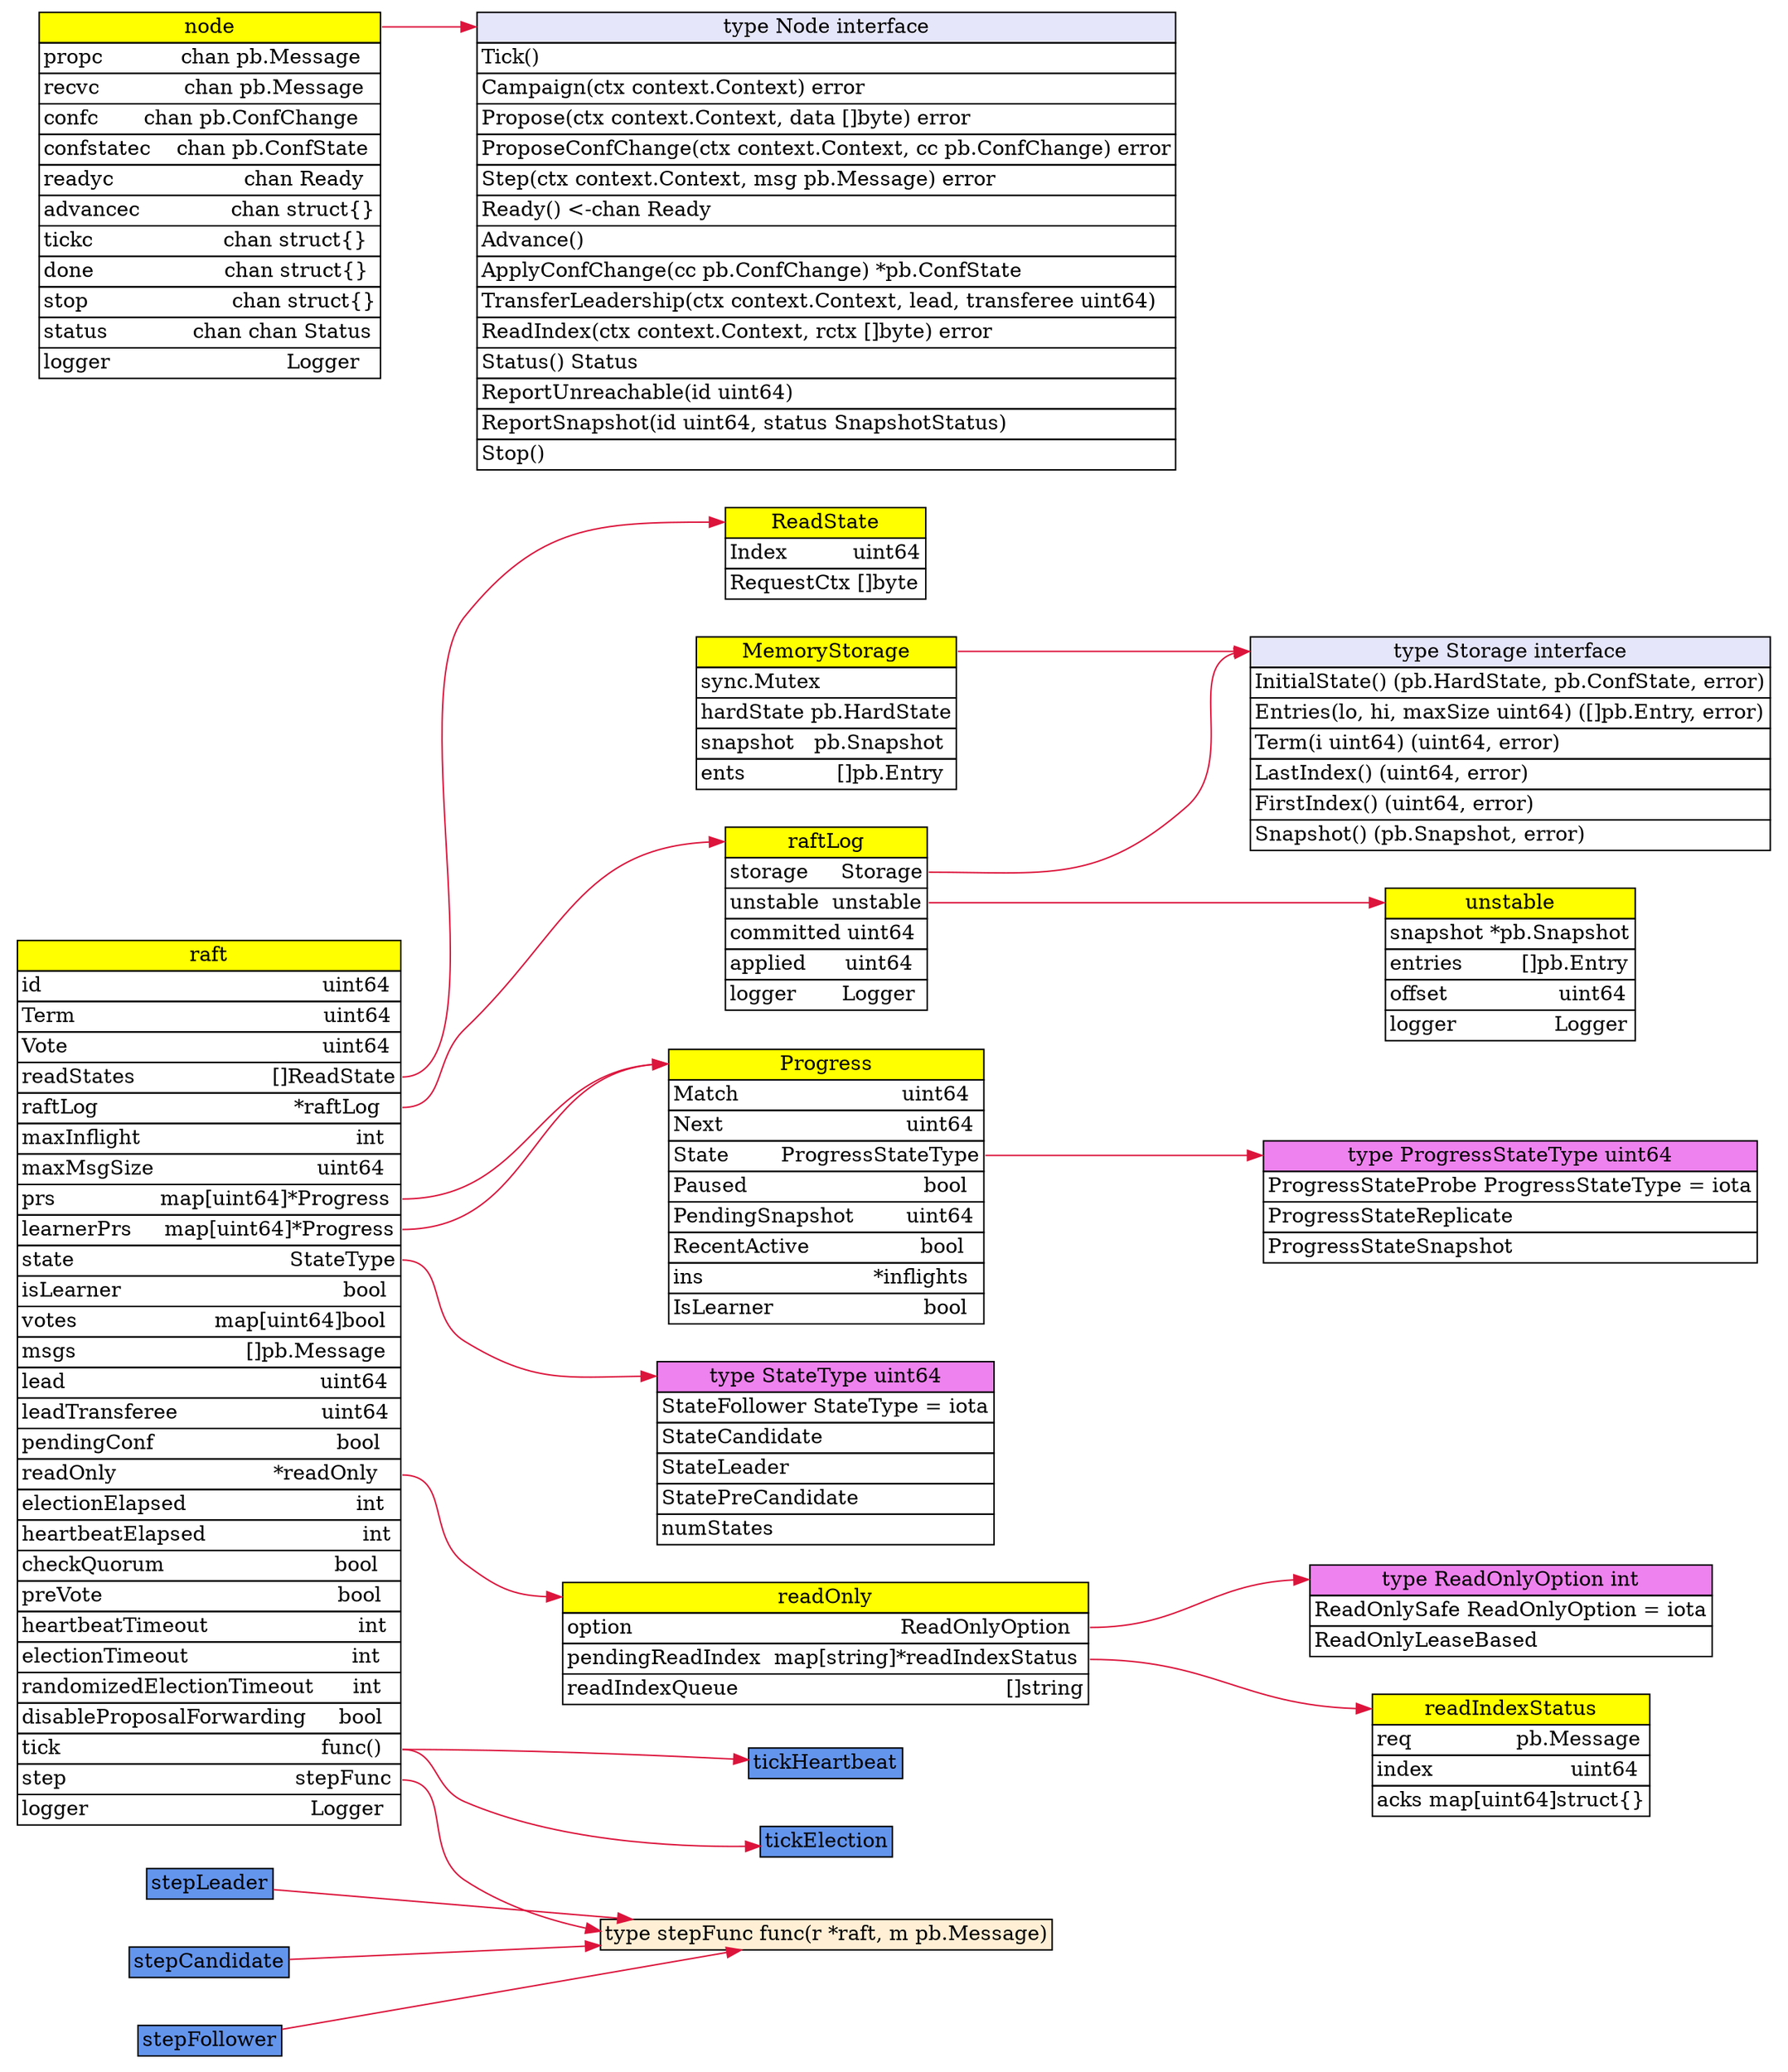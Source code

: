 digraph Raft {
    rankdir=LR;
    edge [fontname = "Verdana", fontsize = 10, color="crimson", style="solid"];
 
    raft [shape="none" label=<<table border="0" cellspacing="0">
    <tr><td bgcolor="yellow" border="1">raft</td></tr>
	<tr><td border="1" align="left">id&nbsp;&nbsp;&nbsp;&nbsp;&nbsp;&nbsp;&nbsp;&nbsp;&nbsp;&nbsp;&nbsp;&nbsp;&nbsp;&nbsp;&nbsp;&nbsp;&nbsp;&nbsp;&nbsp;&nbsp;&nbsp;&nbsp;&nbsp;&nbsp;&nbsp;&nbsp;&nbsp;&nbsp;&nbsp;&nbsp;&nbsp;&nbsp;&nbsp;&nbsp;&nbsp;&nbsp;&nbsp;&nbsp;&nbsp;&nbsp;&nbsp;&nbsp;&nbsp;uint64</td></tr>
	<tr><td border="1" align="left">Term&nbsp;&nbsp;&nbsp;&nbsp;&nbsp;&nbsp;&nbsp;&nbsp;&nbsp;&nbsp;&nbsp;&nbsp;&nbsp;&nbsp;&nbsp;&nbsp;&nbsp;&nbsp;&nbsp;&nbsp;&nbsp;&nbsp;&nbsp;&nbsp;&nbsp;&nbsp;&nbsp;&nbsp;&nbsp;&nbsp;&nbsp;&nbsp;&nbsp;&nbsp;&nbsp;&nbsp;&nbsp;&nbsp;uint64</td></tr>
	<tr><td border="1" align="left">Vote&nbsp;&nbsp;&nbsp;&nbsp;&nbsp;&nbsp;&nbsp;&nbsp;&nbsp;&nbsp;&nbsp;&nbsp;&nbsp;&nbsp;&nbsp;&nbsp;&nbsp;&nbsp;&nbsp;&nbsp;&nbsp;&nbsp;&nbsp;&nbsp;&nbsp;&nbsp;&nbsp;&nbsp;&nbsp;&nbsp;&nbsp;&nbsp;&nbsp;&nbsp;&nbsp;&nbsp;&nbsp;&nbsp;&nbsp;uint64</td></tr>
	<tr><td border="1" align="left" port="read_state">readStates&nbsp;&nbsp;&nbsp;&nbsp;&nbsp;&nbsp;&nbsp;&nbsp;&nbsp;&nbsp;&nbsp;&nbsp;&nbsp;&nbsp;&nbsp;&nbsp;&nbsp;&nbsp;&nbsp;&nbsp;&nbsp;[]ReadState</td></tr>
	<tr><td border="1" align="left" port="log">raftLog&nbsp;&nbsp;&nbsp;&nbsp;&nbsp;&nbsp;&nbsp;&nbsp;&nbsp;&nbsp;&nbsp;&nbsp;&nbsp;&nbsp;&nbsp;&nbsp;&nbsp;&nbsp;&nbsp;&nbsp;&nbsp;&nbsp;&nbsp;&nbsp;&nbsp;&nbsp;&nbsp;&nbsp;&nbsp;&nbsp;*raftLog</td></tr>
	<tr><td border="1" align="left">maxInflight&nbsp;&nbsp;&nbsp;&nbsp;&nbsp;&nbsp;&nbsp;&nbsp;&nbsp;&nbsp;&nbsp;&nbsp;&nbsp;&nbsp;&nbsp;&nbsp;&nbsp;&nbsp;&nbsp;&nbsp;&nbsp;&nbsp;&nbsp;&nbsp;&nbsp;&nbsp;&nbsp;&nbsp;&nbsp;&nbsp;&nbsp;&nbsp;&nbsp;int</td></tr>
	<tr><td border="1" align="left">maxMsgSize&nbsp;&nbsp;&nbsp;&nbsp;&nbsp;&nbsp;&nbsp;&nbsp;&nbsp;&nbsp;&nbsp;&nbsp;&nbsp;&nbsp;&nbsp;&nbsp;&nbsp;&nbsp;&nbsp;&nbsp;&nbsp;&nbsp;&nbsp;&nbsp;&nbsp;uint64</td></tr>
	<tr><td border="1" align="left" port="prs">prs&nbsp;&nbsp;&nbsp;&nbsp;&nbsp;&nbsp;&nbsp;&nbsp;&nbsp;&nbsp;&nbsp;&nbsp;&nbsp;&nbsp;&nbsp;&nbsp;map[uint64]*Progress</td></tr>
	<tr><td border="1" align="left" port="learner_prs">learnerPrs&nbsp;&nbsp;&nbsp;&nbsp;&nbsp;map[uint64]*Progress</td></tr>
	<tr><td border="1" align="left" port="state">state&nbsp;&nbsp;&nbsp;&nbsp;&nbsp;&nbsp;&nbsp;&nbsp;&nbsp;&nbsp;&nbsp;&nbsp;&nbsp;&nbsp;&nbsp;&nbsp;&nbsp;&nbsp;&nbsp;&nbsp;&nbsp;&nbsp;&nbsp;&nbsp;&nbsp;&nbsp;&nbsp;&nbsp;&nbsp;&nbsp;&nbsp;&nbsp;&nbsp;StateType</td></tr>
	<tr><td border="1" align="left">isLearner&nbsp;&nbsp;&nbsp;&nbsp;&nbsp;&nbsp;&nbsp;&nbsp;&nbsp;&nbsp;&nbsp;&nbsp;&nbsp;&nbsp;&nbsp;&nbsp;&nbsp;&nbsp;&nbsp;&nbsp;&nbsp;&nbsp;&nbsp;&nbsp;&nbsp;&nbsp;&nbsp;&nbsp;&nbsp;&nbsp;&nbsp;&nbsp;&nbsp;&nbsp;bool</td></tr>
	<tr><td border="1" align="left">votes&nbsp;&nbsp;&nbsp;&nbsp;&nbsp;&nbsp;&nbsp;&nbsp;&nbsp;&nbsp;&nbsp;&nbsp;&nbsp;&nbsp;&nbsp;&nbsp;&nbsp;&nbsp;&nbsp;&nbsp;&nbsp;map[uint64]bool</td></tr>
	<tr><td border="1" align="left">msgs&nbsp;&nbsp;&nbsp;&nbsp;&nbsp;&nbsp;&nbsp;&nbsp;&nbsp;&nbsp;&nbsp;&nbsp;&nbsp;&nbsp;&nbsp;&nbsp;&nbsp;&nbsp;&nbsp;&nbsp;&nbsp;&nbsp;&nbsp;&nbsp;&nbsp;&nbsp;[]pb.Message</td></tr>
	<tr><td border="1" align="left">lead&nbsp;&nbsp;&nbsp;&nbsp;&nbsp;&nbsp;&nbsp;&nbsp;&nbsp;&nbsp;&nbsp;&nbsp;&nbsp;&nbsp;&nbsp;&nbsp;&nbsp;&nbsp;&nbsp;&nbsp;&nbsp;&nbsp;&nbsp;&nbsp;&nbsp;&nbsp;&nbsp;&nbsp;&nbsp;&nbsp;&nbsp;&nbsp;&nbsp;&nbsp;&nbsp;&nbsp;&nbsp;&nbsp;&nbsp;uint64</td></tr>
	<tr><td border="1" align="left">leadTransferee&nbsp;&nbsp;&nbsp;&nbsp;&nbsp;&nbsp;&nbsp;&nbsp;&nbsp;&nbsp;&nbsp;&nbsp;&nbsp;&nbsp;&nbsp;&nbsp;&nbsp;&nbsp;&nbsp;&nbsp;&nbsp;&nbsp;uint64</td></tr>
	<tr><td border="1" align="left">pendingConf&nbsp;&nbsp;&nbsp;&nbsp;&nbsp;&nbsp;&nbsp;&nbsp;&nbsp;&nbsp;&nbsp;&nbsp;&nbsp;&nbsp;&nbsp;&nbsp;&nbsp;&nbsp;&nbsp;&nbsp;&nbsp;&nbsp;&nbsp;&nbsp;&nbsp;&nbsp;&nbsp;&nbsp;bool</td></tr>
	<tr><td border="1" align="left" port="read_only">readOnly&nbsp;&nbsp;&nbsp;&nbsp;&nbsp;&nbsp;&nbsp;&nbsp;&nbsp;&nbsp;&nbsp;&nbsp;&nbsp;&nbsp;&nbsp;&nbsp;&nbsp;&nbsp;&nbsp;&nbsp;&nbsp;&nbsp;&nbsp;&nbsp;*readOnly</td></tr>
	<tr><td border="1" align="left">electionElapsed&nbsp;&nbsp;&nbsp;&nbsp;&nbsp;&nbsp;&nbsp;&nbsp;&nbsp;&nbsp;&nbsp;&nbsp;&nbsp;&nbsp;&nbsp;&nbsp;&nbsp;&nbsp;&nbsp;&nbsp;&nbsp;&nbsp;&nbsp;&nbsp;&nbsp;&nbsp;int</td></tr>
	<tr><td border="1" align="left">heartbeatElapsed&nbsp;&nbsp;&nbsp;&nbsp;&nbsp;&nbsp;&nbsp;&nbsp;&nbsp;&nbsp;&nbsp;&nbsp;&nbsp;&nbsp;&nbsp;&nbsp;&nbsp;&nbsp;&nbsp;&nbsp;&nbsp;&nbsp;&nbsp;&nbsp;int</td></tr>
	<tr><td border="1" align="left">checkQuorum&nbsp;&nbsp;&nbsp;&nbsp;&nbsp;&nbsp;&nbsp;&nbsp;&nbsp;&nbsp;&nbsp;&nbsp;&nbsp;&nbsp;&nbsp;&nbsp;&nbsp;&nbsp;&nbsp;&nbsp;&nbsp;&nbsp;&nbsp;&nbsp;&nbsp;&nbsp;bool</td></tr>
	<tr><td border="1" align="left">preVote&nbsp;&nbsp;&nbsp;&nbsp;&nbsp;&nbsp;&nbsp;&nbsp;&nbsp;&nbsp;&nbsp;&nbsp;&nbsp;&nbsp;&nbsp;&nbsp;&nbsp;&nbsp;&nbsp;&nbsp;&nbsp;&nbsp;&nbsp;&nbsp;&nbsp;&nbsp;&nbsp;&nbsp;&nbsp;&nbsp;&nbsp;&nbsp;&nbsp;&nbsp;&nbsp;&nbsp;bool</td></tr>
	<tr><td border="1" align="left">heartbeatTimeout&nbsp;&nbsp;&nbsp;&nbsp;&nbsp;&nbsp;&nbsp;&nbsp;&nbsp;&nbsp;&nbsp;&nbsp;&nbsp;&nbsp;&nbsp;&nbsp;&nbsp;&nbsp;&nbsp;&nbsp;&nbsp;&nbsp;&nbsp;int</td></tr>
	<tr><td border="1" align="left">electionTimeout&nbsp;&nbsp;&nbsp;&nbsp;&nbsp;&nbsp;&nbsp;&nbsp;&nbsp;&nbsp;&nbsp;&nbsp;&nbsp;&nbsp;&nbsp;&nbsp;&nbsp;&nbsp;&nbsp;&nbsp;&nbsp;&nbsp;&nbsp;&nbsp;&nbsp;int</td></tr>
	<tr><td border="1" align="left">randomizedElectionTimeout&nbsp;&nbsp;&nbsp;&nbsp;&nbsp;&nbsp;int</td></tr>
	<tr><td border="1" align="left">disableProposalForwarding&nbsp;&nbsp;&nbsp;&nbsp;&nbsp;bool</td></tr>
	<tr><td border="1" align="left" port="tick_function">tick&nbsp;&nbsp;&nbsp;&nbsp;&nbsp;&nbsp;&nbsp;&nbsp;&nbsp;&nbsp;&nbsp;&nbsp;&nbsp;&nbsp;&nbsp;&nbsp;&nbsp;&nbsp;&nbsp;&nbsp;&nbsp;&nbsp;&nbsp;&nbsp;&nbsp;&nbsp;&nbsp;&nbsp;&nbsp;&nbsp;&nbsp;&nbsp;&nbsp;&nbsp;&nbsp;&nbsp;&nbsp;&nbsp;&nbsp;&nbsp;func()</td></tr>
	<tr><td border="1" align="left" port="step_function">step&nbsp;&nbsp;&nbsp;&nbsp;&nbsp;&nbsp;&nbsp;&nbsp;&nbsp;&nbsp;&nbsp;&nbsp;&nbsp;&nbsp;&nbsp;&nbsp;&nbsp;&nbsp;&nbsp;&nbsp;&nbsp;&nbsp;&nbsp;&nbsp;&nbsp;&nbsp;&nbsp;&nbsp;&nbsp;&nbsp;&nbsp;&nbsp;&nbsp;&nbsp;&nbsp;stepFunc</td></tr>
	<tr><td border="1" align="left">logger&nbsp;&nbsp;&nbsp;&nbsp;&nbsp;&nbsp;&nbsp;&nbsp;&nbsp;&nbsp;&nbsp;&nbsp;&nbsp;&nbsp;&nbsp;&nbsp;&nbsp;&nbsp;&nbsp;&nbsp;&nbsp;&nbsp;&nbsp;&nbsp;&nbsp;&nbsp;&nbsp;&nbsp;&nbsp;&nbsp;&nbsp;&nbsp;&nbsp;&nbsp;Logger</td></tr>
    </table>>];

    raftLog [shape="none" label=<<table border="0" cellspacing="0">
    <tr><td bgcolor="yellow" border="1" port="head">raftLog</td></tr>
	<tr><td border="1" align="left" port="storage">storage&nbsp;&nbsp;&nbsp;&nbsp;&nbsp;Storage</td></tr>
	<tr><td border="1" align="left" port="unstable">unstable&nbsp;&nbsp;unstable</td></tr>
	<tr><td border="1" align="left">committed&nbsp;uint64</td></tr>
	<tr><td border="1" align="left">applied&nbsp;&nbsp;&nbsp;&nbsp;&nbsp;&nbsp;uint64</td></tr>
	<tr><td border="1" align="left">logger&nbsp;&nbsp;&nbsp;&nbsp;&nbsp;&nbsp;&nbsp;Logger</td></tr>
    </table>>];

    readOnly [shape="none" label=<<table border="0" cellspacing="0">
    <tr><td bgcolor="yellow" border="1" port="head">readOnly</td></tr>
	<tr><td border="1" align="left" port="option">option&nbsp;&nbsp;&nbsp;&nbsp;&nbsp;&nbsp;&nbsp;&nbsp;&nbsp;&nbsp;&nbsp;&nbsp;&nbsp;&nbsp;&nbsp;&nbsp;&nbsp;&nbsp;&nbsp;&nbsp;&nbsp;&nbsp;&nbsp;&nbsp;&nbsp;&nbsp;&nbsp;&nbsp;&nbsp;&nbsp;&nbsp;&nbsp;&nbsp;&nbsp;&nbsp;&nbsp;&nbsp;&nbsp;&nbsp;&nbsp;&nbsp;ReadOnlyOption</td></tr>
	<tr><td border="1" align="left" port="status">pendingReadIndex&nbsp;&nbsp;map[string]*readIndexStatus</td></tr>
	<tr><td border="1" align="left">readIndexQueue&nbsp;&nbsp;&nbsp;&nbsp;&nbsp;&nbsp;&nbsp;&nbsp;&nbsp;&nbsp;&nbsp;&nbsp;&nbsp;&nbsp;&nbsp;&nbsp;&nbsp;&nbsp;&nbsp;&nbsp;&nbsp;&nbsp;&nbsp;&nbsp;&nbsp;&nbsp;&nbsp;&nbsp;&nbsp;&nbsp;&nbsp;&nbsp;&nbsp;&nbsp;&nbsp;&nbsp;&nbsp;&nbsp;&nbsp;&nbsp;&nbsp;[]string</td></tr>
    </table>>];

    readIndexStatus [shape="none" label=<<table border="0" cellspacing="0">
    <tr><td bgcolor="yellow" border="1" port="head">readIndexStatus</td></tr>
	<tr><td border="1" align="left">req&nbsp;&nbsp;&nbsp;&nbsp;&nbsp;&nbsp;&nbsp;&nbsp;&nbsp;&nbsp;&nbsp;&nbsp;&nbsp;&nbsp;&nbsp;&nbsp;pb.Message</td></tr>
	<tr><td border="1" align="left">index&nbsp;&nbsp;&nbsp;&nbsp;&nbsp;&nbsp;&nbsp;&nbsp;&nbsp;&nbsp;&nbsp;&nbsp;&nbsp;&nbsp;&nbsp;&nbsp;&nbsp;&nbsp;&nbsp;&nbsp;&nbsp;uint64</td></tr>
	<tr><td border="1" align="left">acks&nbsp;map[uint64]struct{}</td></tr>
    </table>>];

    Progress [shape="none" label=<<table border="0" cellspacing="0">
    <tr><td bgcolor="yellow" border="1" port="head">Progress</td></tr>
	<tr><td border="1" align="left">Match&nbsp;&nbsp;&nbsp;&nbsp;&nbsp;&nbsp;&nbsp;&nbsp;&nbsp;&nbsp;&nbsp;&nbsp;&nbsp;&nbsp;&nbsp;&nbsp;&nbsp;&nbsp;&nbsp;&nbsp;&nbsp;&nbsp;&nbsp;&nbsp;&nbsp;uint64</td></tr>
	<tr><td border="1" align="left">Next&nbsp;&nbsp;&nbsp;&nbsp;&nbsp;&nbsp;&nbsp;&nbsp;&nbsp;&nbsp;&nbsp;&nbsp;&nbsp;&nbsp;&nbsp;&nbsp;&nbsp;&nbsp;&nbsp;&nbsp;&nbsp;&nbsp;&nbsp;&nbsp;&nbsp;&nbsp;&nbsp;&nbsp;uint64</td></tr>
	<tr><td border="1" align="left" port="state">State&nbsp;&nbsp;&nbsp;&nbsp;&nbsp;&nbsp;&nbsp;&nbsp;ProgressStateType</td></tr>
	<tr><td border="1" align="left">Paused&nbsp;&nbsp;&nbsp;&nbsp;&nbsp;&nbsp;&nbsp;&nbsp;&nbsp;&nbsp;&nbsp;&nbsp;&nbsp;&nbsp;&nbsp;&nbsp;&nbsp;&nbsp;&nbsp;&nbsp;&nbsp;&nbsp;&nbsp;&nbsp;&nbsp;&nbsp;&nbsp;bool</td></tr>
	<tr><td border="1" align="left">PendingSnapshot&nbsp;&nbsp;&nbsp;&nbsp;&nbsp;&nbsp;&nbsp;&nbsp;uint64</td></tr>
	<tr><td border="1" align="left">RecentActive&nbsp;&nbsp;&nbsp;&nbsp;&nbsp;&nbsp;&nbsp;&nbsp;&nbsp;&nbsp;&nbsp;&nbsp;&nbsp;&nbsp;&nbsp;&nbsp;&nbsp;bool</td></tr>
	<tr><td border="1" align="left">ins&nbsp;&nbsp;&nbsp;&nbsp;&nbsp;&nbsp;&nbsp;&nbsp;&nbsp;&nbsp;&nbsp;&nbsp;&nbsp;&nbsp;&nbsp;&nbsp;&nbsp;&nbsp;&nbsp;&nbsp;&nbsp;&nbsp;&nbsp;&nbsp;&nbsp;&nbsp;*inflights</td></tr>
	<tr><td border="1" align="left">IsLearner&nbsp;&nbsp;&nbsp;&nbsp;&nbsp;&nbsp;&nbsp;&nbsp;&nbsp;&nbsp;&nbsp;&nbsp;&nbsp;&nbsp;&nbsp;&nbsp;&nbsp;&nbsp;&nbsp;&nbsp;&nbsp;&nbsp;&nbsp;bool</td></tr>
    </table>>];

    ProgressStateType [shape="none" label=<<table border="0" cellspacing="0">
    <tr><td bgcolor="#EE82EE" border="1" port="head">type ProgressStateType uint64</td></tr>
    <tr><td border="1" align="left">ProgressStateProbe ProgressStateType = iota</td></tr>
    <tr><td border="1" align="left">ProgressStateReplicate</td></tr>
    <tr><td border="1" align="left">ProgressStateSnapshot</td></tr>
    </table>>];

    ReadOnlyOption[shape="none" label=<<table border="0" cellspacing="0">
    <tr><td bgcolor="#EE82EE" border="1" port="head">type ReadOnlyOption int</td></tr>
    <tr><td border="1" align="left">ReadOnlySafe ReadOnlyOption = iota</td></tr>
    <tr><td border="1" align="left">ReadOnlyLeaseBased</td></tr>
    </table>>];

    StateType[shape="none" label=<<table border="0" cellspacing="0">
    <tr><td bgcolor="#EE82EE" border="1" port="head">type StateType uint64</td></tr>
    <tr><td border="1" align="left">StateFollower StateType = iota</td></tr>
    <tr><td border="1" align="left">StateCandidate</td></tr>
    <tr><td border="1" align="left">StateLeader</td></tr>
    <tr><td border="1" align="left">StatePreCandidate</td></tr>
    <tr><td border="1" align="left">numStates</td></tr>
    </table>>];

    Storage[shape="none" label=<<table border="0" cellspacing="0">
    <tr><td bgcolor="#E6E6FA" border="1" port="head">type Storage interface</td></tr>
    <tr><td border="1" align="left">InitialState() (pb.HardState, pb.ConfState, error)</td></tr>
    <tr><td border="1" align="left">Entries(lo, hi, maxSize uint64) ([]pb.Entry, error)</td></tr>
    <tr><td border="1" align="left">Term(i uint64) (uint64, error)</td></tr>
    <tr><td border="1" align="left">LastIndex() (uint64, error)</td></tr>
    <tr><td border="1" align="left">FirstIndex() (uint64, error)</td></tr>
    <tr><td border="1" align="left">Snapshot() (pb.Snapshot, error)</td></tr>
    </table>>];

    MemoryStorage[shape="none" label=<<table border="0" cellspacing="0">
    <tr><td bgcolor="yellow" border="1" port="head">MemoryStorage</td></tr>
    <tr><td border="1" align="left">sync.Mutex</td></tr>
    <tr><td border="1" align="left">hardState&nbsp;pb.HardState</td></tr>
    <tr><td border="1" align="left">snapshot&nbsp;&nbsp;&nbsp;pb.Snapshot</td></tr>
    <tr><td border="1" align="left">ents&nbsp;&nbsp;&nbsp;&nbsp;&nbsp;&nbsp;&nbsp;&nbsp;&nbsp;&nbsp;&nbsp;&nbsp;&nbsp;&nbsp;[]pb.Entry</td></tr>
    </table>>];

    unstable[shape="none" label=<<table border="0" cellspacing="0">
    <tr><td bgcolor="yellow" border="1" port="head">unstable</td></tr>
    <tr><td border="1" align="left">snapshot&nbsp;*pb.Snapshot</td></tr>
    <tr><td border="1" align="left">entries&nbsp;&nbsp;&nbsp;&nbsp;&nbsp;&nbsp;&nbsp;&nbsp;&nbsp;[]pb.Entry</td></tr>
    <tr><td border="1" align="left">offset&nbsp;&nbsp;&nbsp;&nbsp;&nbsp;&nbsp;&nbsp;&nbsp;&nbsp;&nbsp;&nbsp;&nbsp;&nbsp;&nbsp;&nbsp;&nbsp;&nbsp;uint64</td></tr>
    <tr><td border="1" align="left">logger&nbsp;&nbsp;&nbsp;&nbsp;&nbsp;&nbsp;&nbsp;&nbsp;&nbsp;&nbsp;&nbsp;&nbsp;&nbsp;&nbsp;&nbsp;Logger</td></tr>
    </table>>];

    ReadState[shape="none" label=<<table border="0" cellspacing="0">
    <tr><td bgcolor="yellow" border="1" port="head">ReadState</td></tr>
    <tr><td border="1" align="left">Index&nbsp;&nbsp;&nbsp;&nbsp;&nbsp;&nbsp;&nbsp;&nbsp;&nbsp;&nbsp;uint64</td></tr>
    <tr><td border="1" align="left">RequestCtx&nbsp;[]byte</td></tr>
    </table>>];

    stepFunc[shape="none" label=<<table border="0" cellspacing="0">
    <tr><td bgcolor="#FFEFD5" border="1" port="head">type stepFunc func(r *raft, m pb.Message)</td></tr>
    </table>>];

    stepCandidate[shape="none" label=<<table border="0" cellspacing="0">
    <tr><td bgcolor="#6495ED" border="1" port="head">stepCandidate</td></tr>
    </table>>];

    stepFollower[shape="none" label=<<table border="0" cellspacing="0">
    <tr><td bgcolor="#6495ED" border="1" port="head">stepFollower</td></tr>
    </table>>];

    stepLeader[shape="none" label=<<table border="0" cellspacing="0">
    <tr><td bgcolor="#6495ED" border="1" port="head">stepLeader</td></tr>
    </table>>];

    tickElection[shape="none" label=<<table border="0" cellspacing="0">
    <tr><td bgcolor="#6495ED" border="1" port="head">tickElection</td></tr>
    </table>>];

    tickHeartbeat[shape="none" label=<<table border="0" cellspacing="0">
    <tr><td bgcolor="#6495ED" border="1" port="head">tickHeartbeat</td></tr>
    </table>>];

    inode [shape="none" label=<<table border="0" cellspacing="0">
    <tr><td bgcolor="#E6E6FA" border="1" port="head">type Node interface</td></tr>
    <tr><td border="1" align="left">Tick()</td></tr>
    <tr><td border="1" align="left">Campaign(ctx context.Context) error</td></tr>
    <tr><td border="1" align="left">Propose(ctx context.Context, data []byte) error</td></tr>
    <tr><td border="1" align="left">ProposeConfChange(ctx context.Context, cc pb.ConfChange) error</td></tr>
    <tr><td border="1" align="left">Step(ctx context.Context, msg pb.Message) error</td></tr>
    <tr><td border="1" align="left">Ready() &lt;-chan Ready</td></tr>
    <tr><td border="1" align="left">Advance()</td></tr>
    <tr><td border="1" align="left">ApplyConfChange(cc pb.ConfChange) *pb.ConfState</td></tr>
    <tr><td border="1" align="left">TransferLeadership(ctx context.Context, lead, transferee uint64)</td></tr>
    <tr><td border="1" align="left">ReadIndex(ctx context.Context, rctx []byte) error</td></tr>
    <tr><td border="1" align="left">Status() Status</td></tr>
    <tr><td border="1" align="left">ReportUnreachable(id uint64)</td></tr>
    <tr><td border="1" align="left">ReportSnapshot(id uint64, status SnapshotStatus)</td></tr>
    <tr><td border="1" align="left">Stop()</td></tr>
    </table>>];


    xnode[shape="none" label=<<table border="0" cellspacing="0">
    <tr><td bgcolor="yellow" border="1" port="head">node</td></tr>

	<tr><td border="1" align="left">propc&nbsp;&nbsp;&nbsp;&nbsp;   &nbsp;&nbsp;&nbsp;&nbsp;&nbsp;chan pb.Message</td></tr>
	<tr><td border="1" align="left">recvc&nbsp;&nbsp;&nbsp;&nbsp;&nbsp;&nbsp;&nbsp;&nbsp;&nbsp;&nbsp;&nbsp;&nbsp;&nbsp;chan pb.Message</td></tr>
	<tr><td border="1" align="left">confc&nbsp;&nbsp;&nbsp;&nbsp;&nbsp;&nbsp;&nbsp;chan pb.ConfChange</td></tr>
	<tr><td border="1" align="left">confstatec&nbsp;&nbsp;&nbsp;&nbsp;chan pb.ConfState</td></tr>
	<tr><td border="1" align="left">readyc&nbsp;&nbsp;&nbsp;&nbsp;&nbsp;&nbsp;&nbsp;&nbsp;&nbsp;&nbsp;&nbsp;&nbsp;&nbsp;&nbsp;&nbsp;&nbsp;&nbsp;&nbsp;&nbsp;&nbsp;chan Ready</td></tr>
	<tr><td border="1" align="left">advancec&nbsp;&nbsp;&nbsp;&nbsp;&nbsp;&nbsp;&nbsp;&nbsp;&nbsp;&nbsp;&nbsp;&nbsp;&nbsp;&nbsp;chan struct{}</td></tr>
	<tr><td border="1" align="left">tickc&nbsp;&nbsp;&nbsp;&nbsp;&nbsp;&nbsp;&nbsp;&nbsp;&nbsp;&nbsp;&nbsp;&nbsp;&nbsp;&nbsp;&nbsp;&nbsp;&nbsp;&nbsp;&nbsp;&nbsp;chan struct{}</td></tr>
	<tr><td border="1" align="left">done&nbsp;&nbsp;&nbsp;&nbsp;&nbsp;&nbsp;&nbsp;&nbsp;&nbsp;&nbsp;&nbsp;&nbsp;&nbsp;&nbsp;&nbsp;&nbsp;&nbsp;&nbsp;&nbsp;&nbsp;chan struct{}</td></tr>
	<tr><td border="1" align="left">stop&nbsp;&nbsp;&nbsp;&nbsp;&nbsp;&nbsp;&nbsp;&nbsp;&nbsp;&nbsp;&nbsp;&nbsp;&nbsp;&nbsp;&nbsp;&nbsp;&nbsp;&nbsp;&nbsp;&nbsp;&nbsp;&nbsp;chan struct{}</td></tr>
	<tr><td border="1" align="left">status&nbsp;&nbsp;&nbsp;&nbsp;&nbsp;&nbsp;&nbsp;&nbsp;&nbsp;&nbsp;&nbsp;&nbsp;&nbsp;chan chan Status</td></tr>
	<tr><td border="1" align="left">logger&nbsp;&nbsp;&nbsp;&nbsp;&nbsp;&nbsp;&nbsp;&nbsp;&nbsp;&nbsp;&nbsp;&nbsp;&nbsp;&nbsp;&nbsp;&nbsp;&nbsp;&nbsp;&nbsp;&nbsp;&nbsp;&nbsp;&nbsp;&nbsp;&nbsp;&nbsp;&nbsp;Logger</td></tr>
    </table>>];

    raft:log -> raftLog:head;
    raft:read_only -> readOnly:head;
    raft:prs -> Progress:head;
    raft:learner_prs -> Progress:head;
    raft:state -> StateType:head;
    raft:read_state -> ReadState:head;
    raft:tick_function -> tickElection:head;
    raft:tick_function -> tickHeartbeat:head;
    raft:step_function -> stepFunc:head;
    readOnly:status -> readIndexStatus:head;
    Progress:state -> ProgressStateType:head;
    readOnly:option -> ReadOnlyOption:head;
    raftLog:storage -> Storage:head;
    raftLog:unstable -> unstable:head;
    MemoryStorage:head -> Storage:head;
    stepCandidate:head -> stepFunc:head;
    stepFollower:head -> stepFunc:head;
    stepLeader:head -> stepFunc:head;
    xnode:head -> inode:head;
}
